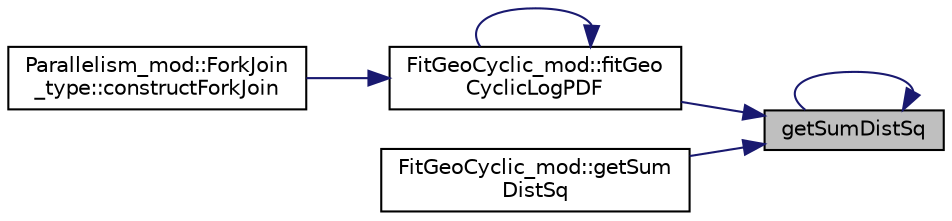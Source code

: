 digraph "getSumDistSq"
{
 // LATEX_PDF_SIZE
  edge [fontname="Helvetica",fontsize="10",labelfontname="Helvetica",labelfontsize="10"];
  node [fontname="Helvetica",fontsize="10",shape=record];
  rankdir="RL";
  Node1 [label="getSumDistSq",height=0.2,width=0.4,color="black", fillcolor="grey75", style="filled", fontcolor="black",tooltip=" "];
  Node1 -> Node2 [dir="back",color="midnightblue",fontsize="10",style="solid",fontname="Helvetica"];
  Node2 [label="FitGeoCyclic_mod::fitGeo\lCyclicLogPDF",height=0.2,width=0.4,color="black", fillcolor="white", style="filled",URL="$namespaceFitGeoCyclic__mod.html#a1c31498edcd69664be787f9942aaecea",tooltip="Return a fit of the Cyclic Geometric distribution PDF to the input natural logarithm of a sequence of..."];
  Node2 -> Node3 [dir="back",color="midnightblue",fontsize="10",style="solid",fontname="Helvetica"];
  Node3 [label="Parallelism_mod::ForkJoin\l_type::constructForkJoin",height=0.2,width=0.4,color="black", fillcolor="white", style="filled",URL="$structParallelism__mod_1_1ForkJoin__type.html#af769990fffc0a02a8869b517360ff1b6",tooltip="This is the constructor of the ForkJoin_type class. Return the predicted speedup of the parallel simu..."];
  Node2 -> Node2 [dir="back",color="midnightblue",fontsize="10",style="solid",fontname="Helvetica"];
  Node1 -> Node1 [dir="back",color="midnightblue",fontsize="10",style="solid",fontname="Helvetica"];
  Node1 -> Node4 [dir="back",color="midnightblue",fontsize="10",style="solid",fontname="Helvetica"];
  Node4 [label="FitGeoCyclic_mod::getSum\lDistSq",height=0.2,width=0.4,color="black", fillcolor="white", style="filled",URL="$namespaceFitGeoCyclic__mod.html#a2bc7f171d922a5311da63e9ea3ad1603",tooltip="Return the sum of the distances squared from the current fit."];
}
